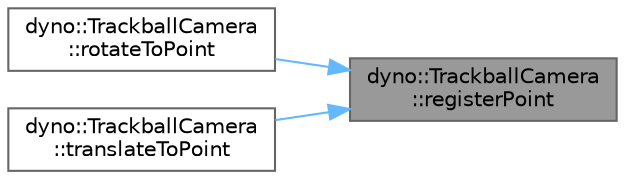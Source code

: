 digraph "dyno::TrackballCamera::registerPoint"
{
 // LATEX_PDF_SIZE
  bgcolor="transparent";
  edge [fontname=Helvetica,fontsize=10,labelfontname=Helvetica,labelfontsize=10];
  node [fontname=Helvetica,fontsize=10,shape=box,height=0.2,width=0.4];
  rankdir="RL";
  Node1 [id="Node000001",label="dyno::TrackballCamera\l::registerPoint",height=0.2,width=0.4,color="gray40", fillcolor="grey60", style="filled", fontcolor="black",tooltip=" "];
  Node1 -> Node2 [id="edge1_Node000001_Node000002",dir="back",color="steelblue1",style="solid",tooltip=" "];
  Node2 [id="Node000002",label="dyno::TrackballCamera\l::rotateToPoint",height=0.2,width=0.4,color="grey40", fillcolor="white", style="filled",URL="$classdyno_1_1_trackball_camera.html#acb0845c742dbfad3e6f6a1fcbdc7518c",tooltip=" "];
  Node1 -> Node3 [id="edge2_Node000001_Node000003",dir="back",color="steelblue1",style="solid",tooltip=" "];
  Node3 [id="Node000003",label="dyno::TrackballCamera\l::translateToPoint",height=0.2,width=0.4,color="grey40", fillcolor="white", style="filled",URL="$classdyno_1_1_trackball_camera.html#a794c4a91b205b21bd1867a62a2982f82",tooltip=" "];
}
